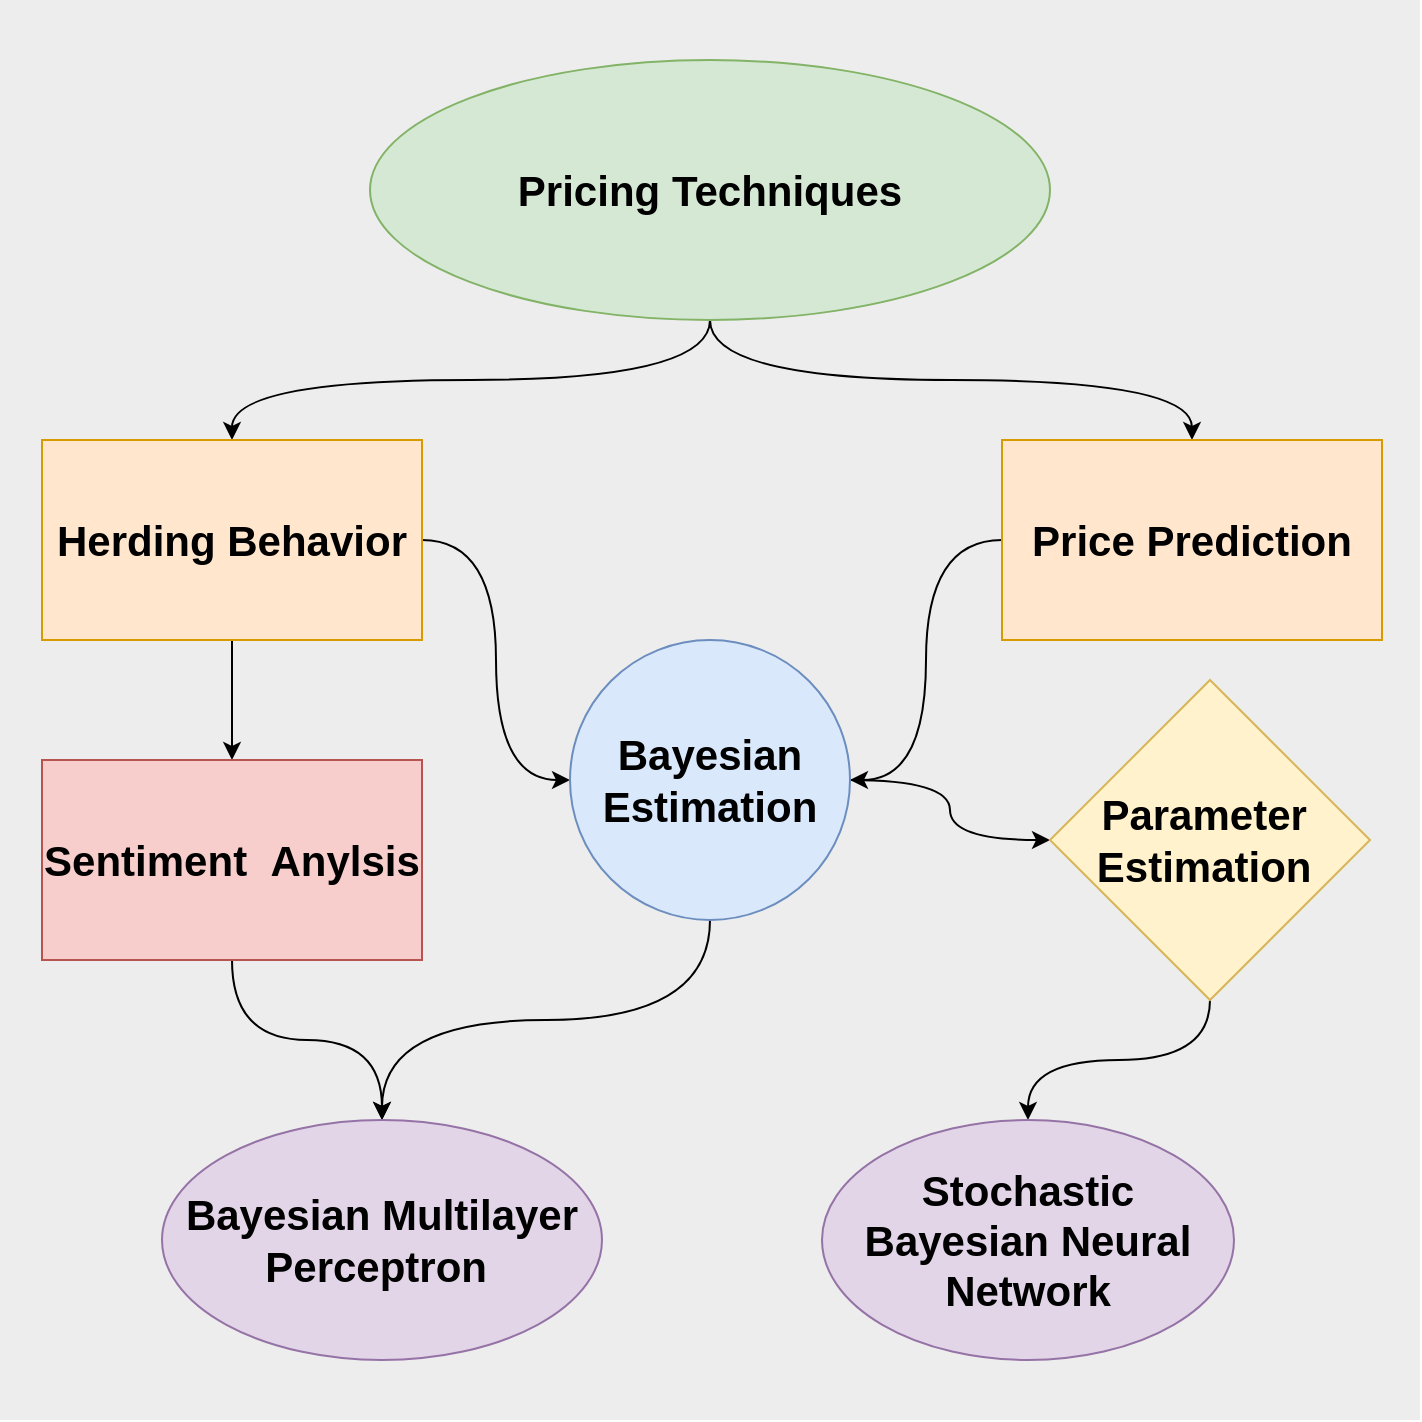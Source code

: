 <mxfile version="20.5.3" type="github">
  <diagram id="AzWSixzSeLenU5cYG7RJ" name="Seite-1">
    <mxGraphModel dx="1411" dy="825" grid="1" gridSize="10" guides="1" tooltips="1" connect="1" arrows="1" fold="1" page="1" pageScale="1" pageWidth="827" pageHeight="1169" math="0" shadow="0">
      <root>
        <mxCell id="0" />
        <mxCell id="1" parent="0" />
        <mxCell id="4vhAdvbKiPhtKXBXS9m7-29" value="" style="whiteSpace=wrap;html=1;aspect=fixed;fontSize=21;fillColor=#EDEDED;fontColor=#333333;strokeColor=none;" vertex="1" parent="1">
          <mxGeometry x="59" y="60" width="710" height="710" as="geometry" />
        </mxCell>
        <mxCell id="4vhAdvbKiPhtKXBXS9m7-3" value="" style="edgeStyle=orthogonalEdgeStyle;orthogonalLoop=1;jettySize=auto;html=1;fontSize=21;curved=1;" edge="1" parent="1" source="4vhAdvbKiPhtKXBXS9m7-1" target="4vhAdvbKiPhtKXBXS9m7-2">
          <mxGeometry relative="1" as="geometry" />
        </mxCell>
        <mxCell id="4vhAdvbKiPhtKXBXS9m7-8" style="edgeStyle=orthogonalEdgeStyle;curved=1;orthogonalLoop=1;jettySize=auto;html=1;exitX=0.5;exitY=1;exitDx=0;exitDy=0;fontSize=21;" edge="1" parent="1" source="4vhAdvbKiPhtKXBXS9m7-1" target="4vhAdvbKiPhtKXBXS9m7-4">
          <mxGeometry relative="1" as="geometry" />
        </mxCell>
        <mxCell id="4vhAdvbKiPhtKXBXS9m7-1" value="Pricing Techniques" style="ellipse;whiteSpace=wrap;html=1;fontSize=21;fontStyle=1;fillColor=#D5E8D4;strokeColor=#82b366;gradientColor=none;" vertex="1" parent="1">
          <mxGeometry x="244" y="90" width="340" height="130" as="geometry" />
        </mxCell>
        <mxCell id="4vhAdvbKiPhtKXBXS9m7-12" style="edgeStyle=orthogonalEdgeStyle;curved=1;orthogonalLoop=1;jettySize=auto;html=1;fontSize=21;" edge="1" parent="1" source="4vhAdvbKiPhtKXBXS9m7-2" target="4vhAdvbKiPhtKXBXS9m7-11">
          <mxGeometry relative="1" as="geometry" />
        </mxCell>
        <mxCell id="4vhAdvbKiPhtKXBXS9m7-15" style="edgeStyle=orthogonalEdgeStyle;curved=1;orthogonalLoop=1;jettySize=auto;html=1;fontSize=21;" edge="1" parent="1" source="4vhAdvbKiPhtKXBXS9m7-2" target="4vhAdvbKiPhtKXBXS9m7-14">
          <mxGeometry relative="1" as="geometry" />
        </mxCell>
        <mxCell id="4vhAdvbKiPhtKXBXS9m7-2" value="Herding Behavior" style="whiteSpace=wrap;html=1;fontSize=21;fillColor=#ffe6cc;strokeColor=#d79b00;fontStyle=1;" vertex="1" parent="1">
          <mxGeometry x="80" y="280" width="190" height="100" as="geometry" />
        </mxCell>
        <mxCell id="4vhAdvbKiPhtKXBXS9m7-13" style="edgeStyle=orthogonalEdgeStyle;curved=1;orthogonalLoop=1;jettySize=auto;html=1;entryX=1;entryY=0.5;entryDx=0;entryDy=0;fontSize=21;" edge="1" parent="1" source="4vhAdvbKiPhtKXBXS9m7-4" target="4vhAdvbKiPhtKXBXS9m7-11">
          <mxGeometry relative="1" as="geometry" />
        </mxCell>
        <mxCell id="4vhAdvbKiPhtKXBXS9m7-4" value="Price Prediction" style="whiteSpace=wrap;html=1;fontSize=21;fillColor=#ffe6cc;strokeColor=#d79b00;fontStyle=1;" vertex="1" parent="1">
          <mxGeometry x="560" y="280" width="190" height="100" as="geometry" />
        </mxCell>
        <mxCell id="4vhAdvbKiPhtKXBXS9m7-20" style="edgeStyle=orthogonalEdgeStyle;curved=1;orthogonalLoop=1;jettySize=auto;html=1;entryX=0.5;entryY=0;entryDx=0;entryDy=0;fontSize=21;" edge="1" parent="1" source="4vhAdvbKiPhtKXBXS9m7-11" target="4vhAdvbKiPhtKXBXS9m7-16">
          <mxGeometry relative="1" as="geometry" />
        </mxCell>
        <mxCell id="4vhAdvbKiPhtKXBXS9m7-24" value="" style="edgeStyle=orthogonalEdgeStyle;curved=1;orthogonalLoop=1;jettySize=auto;html=1;fontSize=21;" edge="1" parent="1" source="4vhAdvbKiPhtKXBXS9m7-11" target="4vhAdvbKiPhtKXBXS9m7-23">
          <mxGeometry relative="1" as="geometry" />
        </mxCell>
        <mxCell id="4vhAdvbKiPhtKXBXS9m7-11" value="Bayesian Estimation" style="ellipse;whiteSpace=wrap;html=1;aspect=fixed;fontSize=21;fillColor=#dae8fc;strokeColor=#6c8ebf;fontStyle=1" vertex="1" parent="1">
          <mxGeometry x="344" y="380" width="140" height="140" as="geometry" />
        </mxCell>
        <mxCell id="4vhAdvbKiPhtKXBXS9m7-17" value="" style="edgeStyle=orthogonalEdgeStyle;curved=1;orthogonalLoop=1;jettySize=auto;html=1;fontSize=21;" edge="1" parent="1" source="4vhAdvbKiPhtKXBXS9m7-14" target="4vhAdvbKiPhtKXBXS9m7-16">
          <mxGeometry relative="1" as="geometry" />
        </mxCell>
        <mxCell id="4vhAdvbKiPhtKXBXS9m7-14" value="Sentiment &amp;nbsp;Anylsis" style="whiteSpace=wrap;html=1;fontSize=21;fillColor=#f8cecc;strokeColor=#b85450;fontStyle=1;" vertex="1" parent="1">
          <mxGeometry x="80" y="440" width="190" height="100" as="geometry" />
        </mxCell>
        <mxCell id="4vhAdvbKiPhtKXBXS9m7-16" value="Bayesian Multilayer Perceptron&amp;nbsp;" style="ellipse;whiteSpace=wrap;html=1;fontSize=21;fillColor=#e1d5e7;strokeColor=#9673a6;fontStyle=1;" vertex="1" parent="1">
          <mxGeometry x="140" y="620" width="220" height="120" as="geometry" />
        </mxCell>
        <mxCell id="4vhAdvbKiPhtKXBXS9m7-27" value="" style="edgeStyle=orthogonalEdgeStyle;curved=1;orthogonalLoop=1;jettySize=auto;html=1;fontSize=21;" edge="1" parent="1" source="4vhAdvbKiPhtKXBXS9m7-23" target="4vhAdvbKiPhtKXBXS9m7-26">
          <mxGeometry relative="1" as="geometry" />
        </mxCell>
        <mxCell id="4vhAdvbKiPhtKXBXS9m7-23" value="Parameter&amp;nbsp;&lt;br&gt;Estimation&amp;nbsp;" style="rhombus;whiteSpace=wrap;html=1;fontSize=21;fillColor=#fff2cc;strokeColor=#d6b656;fontStyle=1;" vertex="1" parent="1">
          <mxGeometry x="584" y="400" width="160" height="160" as="geometry" />
        </mxCell>
        <mxCell id="4vhAdvbKiPhtKXBXS9m7-26" value="Stochastic Bayesian Neural Network" style="ellipse;whiteSpace=wrap;html=1;fontSize=21;fillColor=#e1d5e7;strokeColor=#9673a6;fontStyle=1;" vertex="1" parent="1">
          <mxGeometry x="470" y="620" width="206" height="120" as="geometry" />
        </mxCell>
      </root>
    </mxGraphModel>
  </diagram>
</mxfile>
